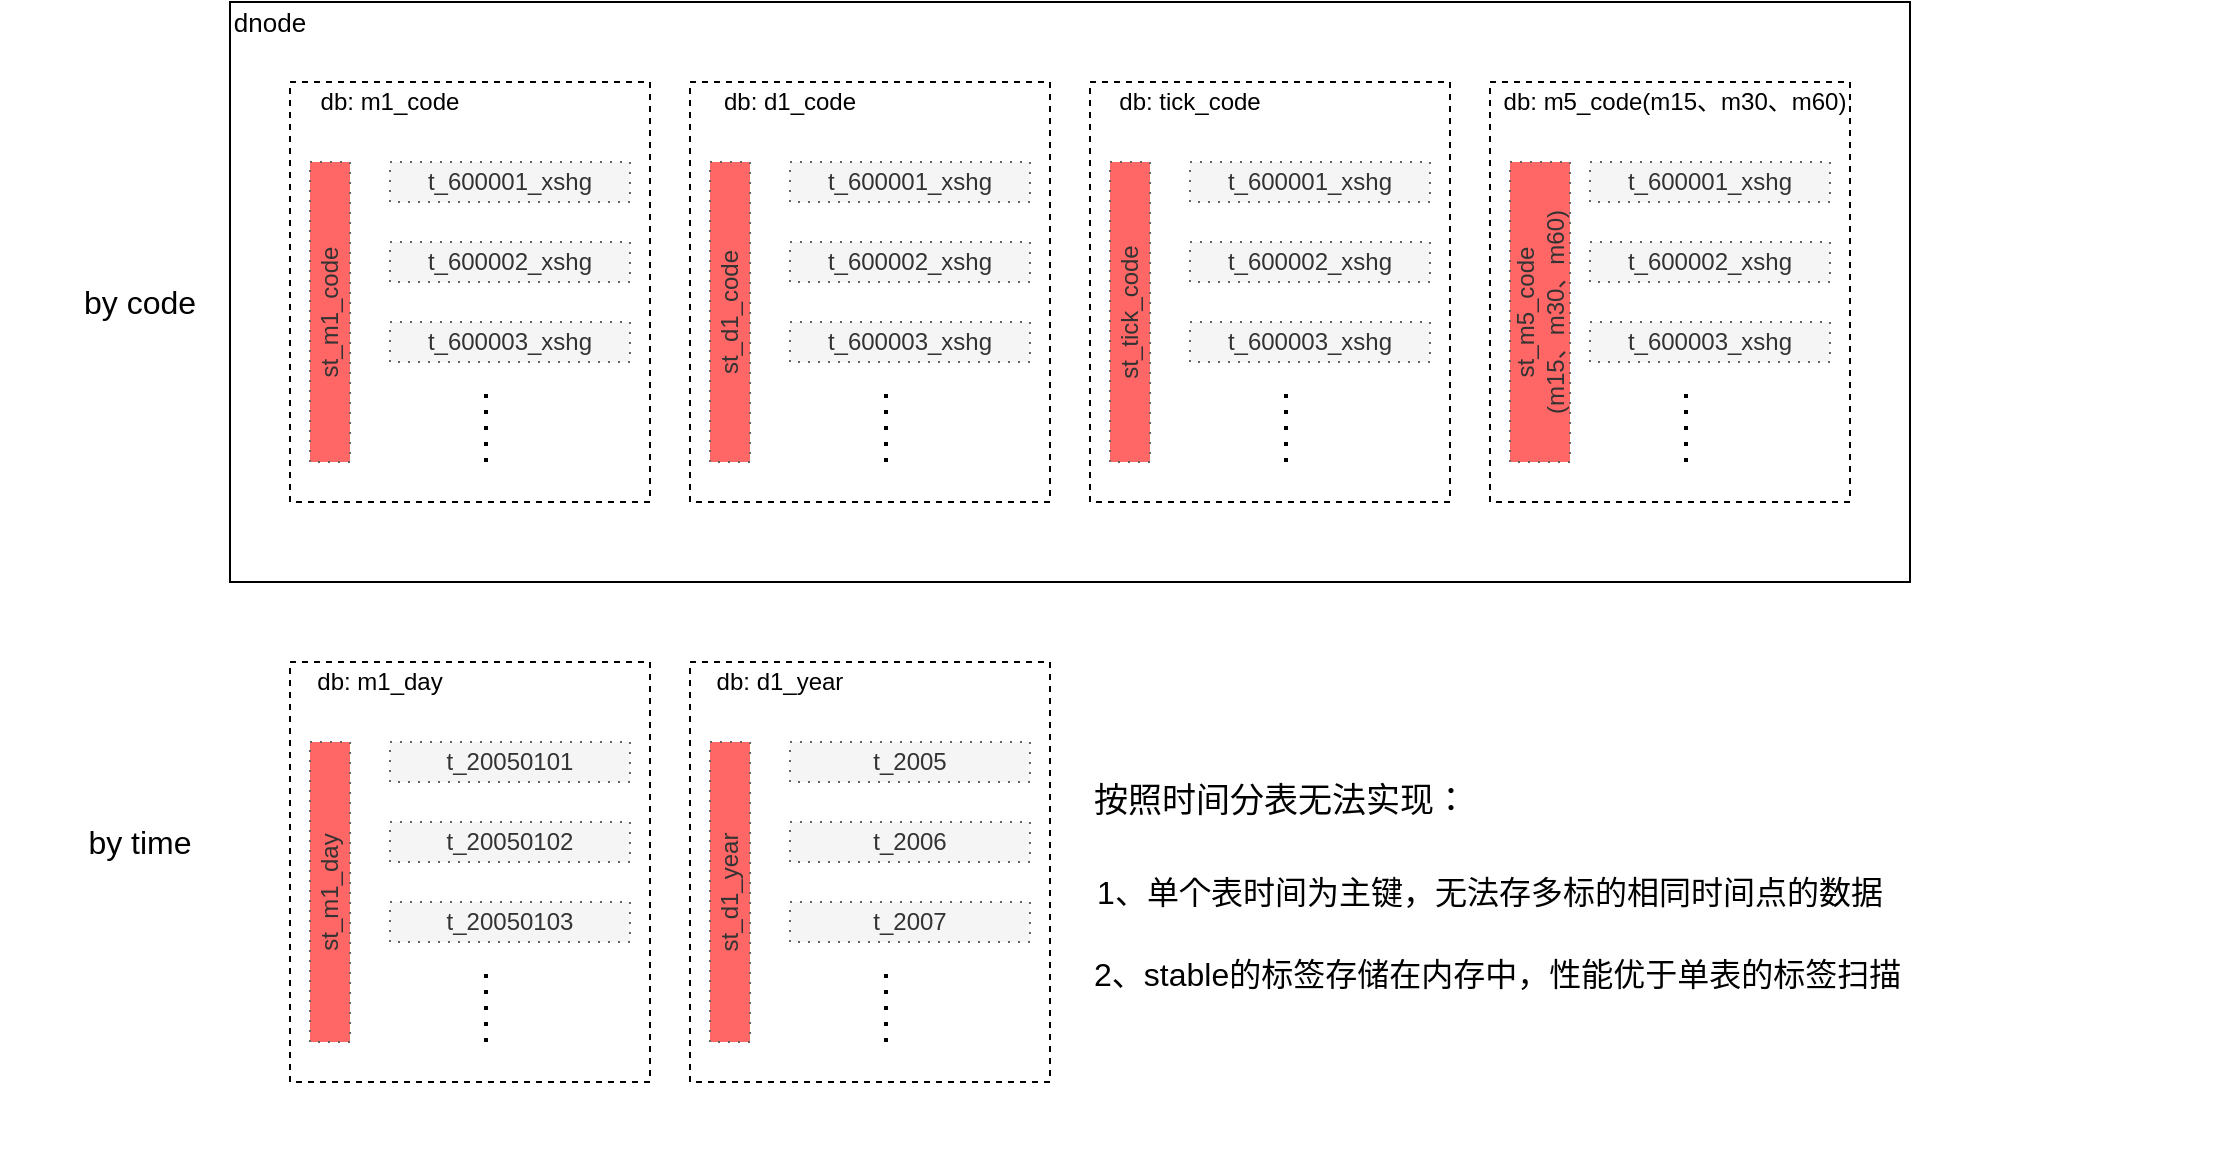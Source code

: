 <mxfile version="14.9.8" type="github">
  <diagram id="kmvxrhg1Oehf3PbseMsF" name="Page-1">
    <mxGraphModel dx="1426" dy="794" grid="1" gridSize="10" guides="1" tooltips="1" connect="1" arrows="1" fold="1" page="1" pageScale="1" pageWidth="1200" pageHeight="1600" math="0" shadow="0">
      <root>
        <mxCell id="0" />
        <mxCell id="1" parent="0" />
        <mxCell id="nex2NQOjRkhWRrdXeEYY-35" value="" style="group;" parent="1" vertex="1" connectable="0">
          <mxGeometry x="320" y="170" width="1000" height="580" as="geometry" />
        </mxCell>
        <mxCell id="nex2NQOjRkhWRrdXeEYY-1" value="" style="rounded=0;whiteSpace=wrap;html=1;sketch=0;" parent="nex2NQOjRkhWRrdXeEYY-35" vertex="1">
          <mxGeometry width="840" height="290" as="geometry" />
        </mxCell>
        <mxCell id="nex2NQOjRkhWRrdXeEYY-2" value="&lt;font style=&quot;font-size: 13px&quot;&gt;dnode&lt;/font&gt;" style="text;html=1;strokeColor=none;fillColor=none;align=center;verticalAlign=middle;whiteSpace=wrap;rounded=0;sketch=0;" parent="nex2NQOjRkhWRrdXeEYY-35" vertex="1">
          <mxGeometry width="40" height="20" as="geometry" />
        </mxCell>
        <mxCell id="nex2NQOjRkhWRrdXeEYY-112" value="" style="group" parent="nex2NQOjRkhWRrdXeEYY-35" vertex="1" connectable="0">
          <mxGeometry x="30" y="40" width="250" height="230" as="geometry" />
        </mxCell>
        <mxCell id="nex2NQOjRkhWRrdXeEYY-3" value="" style="rounded=0;whiteSpace=wrap;html=1;sketch=0;fillColor=#FFFFFF;dashed=1;" parent="nex2NQOjRkhWRrdXeEYY-112" vertex="1">
          <mxGeometry width="180" height="210" as="geometry" />
        </mxCell>
        <mxCell id="nex2NQOjRkhWRrdXeEYY-4" value="db: m1_code" style="text;html=1;strokeColor=none;fillColor=none;align=center;verticalAlign=middle;whiteSpace=wrap;rounded=0;sketch=0;" parent="nex2NQOjRkhWRrdXeEYY-112" vertex="1">
          <mxGeometry x="10" width="80" height="20" as="geometry" />
        </mxCell>
        <mxCell id="nex2NQOjRkhWRrdXeEYY-12" value="t_600002_xshg" style="rounded=0;whiteSpace=wrap;html=1;dashed=1;sketch=0;strokeColor=#666666;fillColor=#f5f5f5;dashPattern=1 4;fontColor=#333333;" parent="nex2NQOjRkhWRrdXeEYY-112" vertex="1">
          <mxGeometry x="50" y="80" width="120" height="20" as="geometry" />
        </mxCell>
        <mxCell id="nex2NQOjRkhWRrdXeEYY-13" value="t_600003_xshg" style="rounded=0;whiteSpace=wrap;html=1;dashed=1;sketch=0;strokeColor=#666666;fillColor=#f5f5f5;dashPattern=1 4;fontColor=#333333;" parent="nex2NQOjRkhWRrdXeEYY-112" vertex="1">
          <mxGeometry x="50" y="120" width="120" height="20" as="geometry" />
        </mxCell>
        <mxCell id="nex2NQOjRkhWRrdXeEYY-14" value="" style="endArrow=none;dashed=1;html=1;dashPattern=1 3;strokeWidth=2;" parent="nex2NQOjRkhWRrdXeEYY-112" edge="1">
          <mxGeometry x="320" y="170" width="50" height="50" as="geometry">
            <mxPoint x="98" y="190" as="sourcePoint" />
            <mxPoint x="98" y="150" as="targetPoint" />
          </mxGeometry>
        </mxCell>
        <mxCell id="nex2NQOjRkhWRrdXeEYY-15" value="t_600001_xshg" style="rounded=0;whiteSpace=wrap;html=1;dashed=1;sketch=0;strokeColor=#666666;fillColor=#f5f5f5;dashPattern=1 4;fontColor=#333333;" parent="nex2NQOjRkhWRrdXeEYY-112" vertex="1">
          <mxGeometry x="50" y="40" width="120" height="20" as="geometry" />
        </mxCell>
        <mxCell id="nex2NQOjRkhWRrdXeEYY-16" value="st_m1_code" style="rounded=0;whiteSpace=wrap;html=1;dashed=1;sketch=0;strokeColor=#666666;dashPattern=1 4;fontColor=#333333;horizontal=0;verticalAlign=middle;fillColor=#FF6666;" parent="nex2NQOjRkhWRrdXeEYY-112" vertex="1">
          <mxGeometry x="10" y="40" width="20" height="150" as="geometry" />
        </mxCell>
        <mxCell id="nex2NQOjRkhWRrdXeEYY-113" value="" style="group" parent="nex2NQOjRkhWRrdXeEYY-35" vertex="1" connectable="0">
          <mxGeometry x="230" y="40" width="180" height="210" as="geometry" />
        </mxCell>
        <mxCell id="nex2NQOjRkhWRrdXeEYY-20" value="" style="rounded=0;whiteSpace=wrap;html=1;sketch=0;fillColor=#FFFFFF;dashed=1;" parent="nex2NQOjRkhWRrdXeEYY-113" vertex="1">
          <mxGeometry width="180" height="210" as="geometry" />
        </mxCell>
        <mxCell id="nex2NQOjRkhWRrdXeEYY-21" value="db: d1_code" style="text;html=1;strokeColor=none;fillColor=none;align=center;verticalAlign=middle;whiteSpace=wrap;rounded=0;sketch=0;" parent="nex2NQOjRkhWRrdXeEYY-113" vertex="1">
          <mxGeometry x="10" width="80" height="20" as="geometry" />
        </mxCell>
        <mxCell id="nex2NQOjRkhWRrdXeEYY-22" value="t_600002_xshg" style="rounded=0;whiteSpace=wrap;html=1;dashed=1;sketch=0;strokeColor=#666666;fillColor=#f5f5f5;dashPattern=1 4;fontColor=#333333;" parent="nex2NQOjRkhWRrdXeEYY-113" vertex="1">
          <mxGeometry x="50" y="80" width="120" height="20" as="geometry" />
        </mxCell>
        <mxCell id="nex2NQOjRkhWRrdXeEYY-23" value="t_600003_xshg" style="rounded=0;whiteSpace=wrap;html=1;dashed=1;sketch=0;strokeColor=#666666;fillColor=#f5f5f5;dashPattern=1 4;fontColor=#333333;" parent="nex2NQOjRkhWRrdXeEYY-113" vertex="1">
          <mxGeometry x="50" y="120" width="120" height="20" as="geometry" />
        </mxCell>
        <mxCell id="nex2NQOjRkhWRrdXeEYY-24" value="" style="endArrow=none;dashed=1;html=1;dashPattern=1 3;strokeWidth=2;" parent="nex2NQOjRkhWRrdXeEYY-113" edge="1">
          <mxGeometry x="320" y="170" width="50" height="50" as="geometry">
            <mxPoint x="98" y="190" as="sourcePoint" />
            <mxPoint x="98" y="150" as="targetPoint" />
          </mxGeometry>
        </mxCell>
        <mxCell id="nex2NQOjRkhWRrdXeEYY-25" value="t_600001_xshg" style="rounded=0;whiteSpace=wrap;html=1;dashed=1;sketch=0;strokeColor=#666666;fillColor=#f5f5f5;dashPattern=1 4;fontColor=#333333;" parent="nex2NQOjRkhWRrdXeEYY-113" vertex="1">
          <mxGeometry x="50" y="40" width="120" height="20" as="geometry" />
        </mxCell>
        <mxCell id="nex2NQOjRkhWRrdXeEYY-26" value="st_d1_code" style="rounded=0;whiteSpace=wrap;html=1;dashed=1;sketch=0;strokeColor=#666666;dashPattern=1 4;fontColor=#333333;horizontal=0;verticalAlign=middle;fillColor=#FF6666;" parent="nex2NQOjRkhWRrdXeEYY-113" vertex="1">
          <mxGeometry x="10" y="40" width="20" height="150" as="geometry" />
        </mxCell>
        <mxCell id="nex2NQOjRkhWRrdXeEYY-114" value="" style="group" parent="nex2NQOjRkhWRrdXeEYY-35" vertex="1" connectable="0">
          <mxGeometry x="430" y="40" width="180" height="210" as="geometry" />
        </mxCell>
        <mxCell id="nex2NQOjRkhWRrdXeEYY-28" value="" style="rounded=0;whiteSpace=wrap;html=1;sketch=0;fillColor=#FFFFFF;dashed=1;" parent="nex2NQOjRkhWRrdXeEYY-114" vertex="1">
          <mxGeometry width="180" height="210" as="geometry" />
        </mxCell>
        <mxCell id="nex2NQOjRkhWRrdXeEYY-29" value="db: tick_code" style="text;html=1;strokeColor=none;fillColor=none;align=center;verticalAlign=middle;whiteSpace=wrap;rounded=0;sketch=0;" parent="nex2NQOjRkhWRrdXeEYY-114" vertex="1">
          <mxGeometry x="10" width="80" height="20" as="geometry" />
        </mxCell>
        <mxCell id="nex2NQOjRkhWRrdXeEYY-30" value="t_600002_xshg" style="rounded=0;whiteSpace=wrap;html=1;dashed=1;sketch=0;strokeColor=#666666;fillColor=#f5f5f5;dashPattern=1 4;fontColor=#333333;" parent="nex2NQOjRkhWRrdXeEYY-114" vertex="1">
          <mxGeometry x="50" y="80" width="120" height="20" as="geometry" />
        </mxCell>
        <mxCell id="nex2NQOjRkhWRrdXeEYY-31" value="t_600003_xshg" style="rounded=0;whiteSpace=wrap;html=1;dashed=1;sketch=0;strokeColor=#666666;fillColor=#f5f5f5;dashPattern=1 4;fontColor=#333333;" parent="nex2NQOjRkhWRrdXeEYY-114" vertex="1">
          <mxGeometry x="50" y="120" width="120" height="20" as="geometry" />
        </mxCell>
        <mxCell id="nex2NQOjRkhWRrdXeEYY-32" value="" style="endArrow=none;dashed=1;html=1;dashPattern=1 3;strokeWidth=2;" parent="nex2NQOjRkhWRrdXeEYY-114" edge="1">
          <mxGeometry x="320" y="170" width="50" height="50" as="geometry">
            <mxPoint x="98" y="190" as="sourcePoint" />
            <mxPoint x="98" y="150" as="targetPoint" />
          </mxGeometry>
        </mxCell>
        <mxCell id="nex2NQOjRkhWRrdXeEYY-33" value="t_600001_xshg" style="rounded=0;whiteSpace=wrap;html=1;dashed=1;sketch=0;strokeColor=#666666;fillColor=#f5f5f5;dashPattern=1 4;fontColor=#333333;" parent="nex2NQOjRkhWRrdXeEYY-114" vertex="1">
          <mxGeometry x="50" y="40" width="120" height="20" as="geometry" />
        </mxCell>
        <mxCell id="nex2NQOjRkhWRrdXeEYY-34" value="st_tick_code" style="rounded=0;whiteSpace=wrap;html=1;dashed=1;sketch=0;strokeColor=#666666;dashPattern=1 4;fontColor=#333333;horizontal=0;verticalAlign=middle;fillColor=#FF6666;" parent="nex2NQOjRkhWRrdXeEYY-114" vertex="1">
          <mxGeometry x="10" y="40" width="20" height="150" as="geometry" />
        </mxCell>
        <mxCell id="nex2NQOjRkhWRrdXeEYY-123" value="" style="group" parent="nex2NQOjRkhWRrdXeEYY-35" vertex="1" connectable="0">
          <mxGeometry x="630" y="40" width="190" height="210" as="geometry" />
        </mxCell>
        <mxCell id="nex2NQOjRkhWRrdXeEYY-124" value="" style="rounded=0;whiteSpace=wrap;html=1;sketch=0;fillColor=#FFFFFF;dashed=1;" parent="nex2NQOjRkhWRrdXeEYY-123" vertex="1">
          <mxGeometry width="180" height="210" as="geometry" />
        </mxCell>
        <mxCell id="nex2NQOjRkhWRrdXeEYY-125" value="db: m5_code(m15、m30、m60)" style="text;html=1;strokeColor=none;fillColor=none;align=center;verticalAlign=middle;whiteSpace=wrap;rounded=0;sketch=0;" parent="nex2NQOjRkhWRrdXeEYY-123" vertex="1">
          <mxGeometry width="185" height="20" as="geometry" />
        </mxCell>
        <mxCell id="nex2NQOjRkhWRrdXeEYY-126" value="t_600002_xshg" style="rounded=0;whiteSpace=wrap;html=1;dashed=1;sketch=0;strokeColor=#666666;fillColor=#f5f5f5;dashPattern=1 4;fontColor=#333333;" parent="nex2NQOjRkhWRrdXeEYY-123" vertex="1">
          <mxGeometry x="50" y="80" width="120" height="20" as="geometry" />
        </mxCell>
        <mxCell id="nex2NQOjRkhWRrdXeEYY-127" value="t_600003_xshg" style="rounded=0;whiteSpace=wrap;html=1;dashed=1;sketch=0;strokeColor=#666666;fillColor=#f5f5f5;dashPattern=1 4;fontColor=#333333;" parent="nex2NQOjRkhWRrdXeEYY-123" vertex="1">
          <mxGeometry x="50" y="120" width="120" height="20" as="geometry" />
        </mxCell>
        <mxCell id="nex2NQOjRkhWRrdXeEYY-128" value="" style="endArrow=none;dashed=1;html=1;dashPattern=1 3;strokeWidth=2;" parent="nex2NQOjRkhWRrdXeEYY-123" edge="1">
          <mxGeometry width="50" height="50" relative="1" as="geometry">
            <mxPoint x="98" y="190" as="sourcePoint" />
            <mxPoint x="98" y="150" as="targetPoint" />
          </mxGeometry>
        </mxCell>
        <mxCell id="nex2NQOjRkhWRrdXeEYY-129" value="t_600001_xshg" style="rounded=0;whiteSpace=wrap;html=1;dashed=1;sketch=0;strokeColor=#666666;fillColor=#f5f5f5;dashPattern=1 4;fontColor=#333333;" parent="nex2NQOjRkhWRrdXeEYY-123" vertex="1">
          <mxGeometry x="50" y="40" width="120" height="20" as="geometry" />
        </mxCell>
        <mxCell id="nex2NQOjRkhWRrdXeEYY-130" value="st_m5_code&lt;br&gt;(m15、m30、m60)" style="rounded=0;whiteSpace=wrap;html=1;dashed=1;sketch=0;strokeColor=#666666;dashPattern=1 4;fontColor=#333333;horizontal=0;verticalAlign=middle;fillColor=#FF6666;" parent="nex2NQOjRkhWRrdXeEYY-123" vertex="1">
          <mxGeometry x="10" y="40" width="30" height="150" as="geometry" />
        </mxCell>
        <mxCell id="Yh-Fu8cFoL9bUZ6iQTn9-1" value="&lt;span style=&quot;font-size: 16px&quot;&gt;1、单个表时间为主键，无法存多标的相同时间点的数据&lt;/span&gt;" style="text;html=1;strokeColor=none;fillColor=none;align=center;verticalAlign=middle;whiteSpace=wrap;rounded=0;" vertex="1" parent="nex2NQOjRkhWRrdXeEYY-35">
          <mxGeometry x="420" y="420" width="420" height="50" as="geometry" />
        </mxCell>
        <mxCell id="Yh-Fu8cFoL9bUZ6iQTn9-2" value="&lt;div style=&quot;text-align: center&quot;&gt;&lt;font face=&quot;helvetica&quot;&gt;&lt;span style=&quot;font-size: 16px&quot;&gt;2、stable的标签存储在内存中，性能优于单表的标签扫描&lt;/span&gt;&lt;/font&gt;&lt;/div&gt;" style="text;whiteSpace=wrap;html=1;" vertex="1" parent="nex2NQOjRkhWRrdXeEYY-35">
          <mxGeometry x="430" y="470" width="410" height="30" as="geometry" />
        </mxCell>
        <mxCell id="Yh-Fu8cFoL9bUZ6iQTn9-5" value="&lt;font style=&quot;font-size: 17px&quot;&gt;按照时间分表无法实现：&lt;/font&gt;" style="text;html=1;align=left;verticalAlign=middle;resizable=0;points=[];autosize=1;strokeColor=none;" vertex="1" parent="nex2NQOjRkhWRrdXeEYY-35">
          <mxGeometry x="430" y="390" width="200" height="20" as="geometry" />
        </mxCell>
        <mxCell id="nex2NQOjRkhWRrdXeEYY-88" value="" style="group" parent="1" vertex="1" connectable="0">
          <mxGeometry x="350" y="500" width="180" height="210" as="geometry" />
        </mxCell>
        <mxCell id="nex2NQOjRkhWRrdXeEYY-89" value="" style="rounded=0;whiteSpace=wrap;html=1;sketch=0;fillColor=#FFFFFF;dashed=1;" parent="nex2NQOjRkhWRrdXeEYY-88" vertex="1">
          <mxGeometry width="180" height="210" as="geometry" />
        </mxCell>
        <mxCell id="nex2NQOjRkhWRrdXeEYY-90" value="db: m1_day" style="text;html=1;strokeColor=none;fillColor=none;align=center;verticalAlign=middle;whiteSpace=wrap;rounded=0;sketch=0;" parent="nex2NQOjRkhWRrdXeEYY-88" vertex="1">
          <mxGeometry x="10" width="70" height="20" as="geometry" />
        </mxCell>
        <mxCell id="nex2NQOjRkhWRrdXeEYY-91" value="t_20050102" style="rounded=0;whiteSpace=wrap;html=1;dashed=1;sketch=0;strokeColor=#666666;fillColor=#f5f5f5;dashPattern=1 4;fontColor=#333333;" parent="nex2NQOjRkhWRrdXeEYY-88" vertex="1">
          <mxGeometry x="50" y="80" width="120" height="20" as="geometry" />
        </mxCell>
        <mxCell id="nex2NQOjRkhWRrdXeEYY-92" value="t_20050103" style="rounded=0;whiteSpace=wrap;html=1;dashed=1;sketch=0;strokeColor=#666666;fillColor=#f5f5f5;dashPattern=1 4;fontColor=#333333;" parent="nex2NQOjRkhWRrdXeEYY-88" vertex="1">
          <mxGeometry x="50" y="120" width="120" height="20" as="geometry" />
        </mxCell>
        <mxCell id="nex2NQOjRkhWRrdXeEYY-93" value="" style="endArrow=none;dashed=1;html=1;dashPattern=1 3;strokeWidth=2;" parent="nex2NQOjRkhWRrdXeEYY-88" edge="1">
          <mxGeometry width="50" height="50" relative="1" as="geometry">
            <mxPoint x="98" y="190" as="sourcePoint" />
            <mxPoint x="98" y="150" as="targetPoint" />
          </mxGeometry>
        </mxCell>
        <mxCell id="nex2NQOjRkhWRrdXeEYY-94" value="t_20050101" style="rounded=0;whiteSpace=wrap;html=1;dashed=1;sketch=0;strokeColor=#666666;fillColor=#f5f5f5;dashPattern=1 4;fontColor=#333333;" parent="nex2NQOjRkhWRrdXeEYY-88" vertex="1">
          <mxGeometry x="50" y="40" width="120" height="20" as="geometry" />
        </mxCell>
        <mxCell id="nex2NQOjRkhWRrdXeEYY-95" value="st_m1_day" style="rounded=0;whiteSpace=wrap;html=1;dashed=1;sketch=0;strokeColor=#666666;dashPattern=1 4;fontColor=#333333;horizontal=0;verticalAlign=middle;fillColor=#FF6666;" parent="nex2NQOjRkhWRrdXeEYY-88" vertex="1">
          <mxGeometry x="10" y="40" width="20" height="150" as="geometry" />
        </mxCell>
        <mxCell id="nex2NQOjRkhWRrdXeEYY-96" value="" style="group" parent="1" vertex="1" connectable="0">
          <mxGeometry x="550" y="500" width="180" height="210" as="geometry" />
        </mxCell>
        <mxCell id="nex2NQOjRkhWRrdXeEYY-97" value="" style="rounded=0;whiteSpace=wrap;html=1;sketch=0;fillColor=#FFFFFF;dashed=1;" parent="nex2NQOjRkhWRrdXeEYY-96" vertex="1">
          <mxGeometry width="180" height="210" as="geometry" />
        </mxCell>
        <mxCell id="nex2NQOjRkhWRrdXeEYY-98" value="db: d1_year" style="text;html=1;strokeColor=none;fillColor=none;align=center;verticalAlign=middle;whiteSpace=wrap;rounded=0;sketch=0;" parent="nex2NQOjRkhWRrdXeEYY-96" vertex="1">
          <mxGeometry x="10" width="70" height="20" as="geometry" />
        </mxCell>
        <mxCell id="nex2NQOjRkhWRrdXeEYY-99" value="t_2006" style="rounded=0;whiteSpace=wrap;html=1;dashed=1;sketch=0;strokeColor=#666666;fillColor=#f5f5f5;dashPattern=1 4;fontColor=#333333;" parent="nex2NQOjRkhWRrdXeEYY-96" vertex="1">
          <mxGeometry x="50" y="80" width="120" height="20" as="geometry" />
        </mxCell>
        <mxCell id="nex2NQOjRkhWRrdXeEYY-100" value="t_2007" style="rounded=0;whiteSpace=wrap;html=1;dashed=1;sketch=0;strokeColor=#666666;fillColor=#f5f5f5;dashPattern=1 4;fontColor=#333333;" parent="nex2NQOjRkhWRrdXeEYY-96" vertex="1">
          <mxGeometry x="50" y="120" width="120" height="20" as="geometry" />
        </mxCell>
        <mxCell id="nex2NQOjRkhWRrdXeEYY-101" value="" style="endArrow=none;dashed=1;html=1;dashPattern=1 3;strokeWidth=2;" parent="nex2NQOjRkhWRrdXeEYY-96" edge="1">
          <mxGeometry width="50" height="50" relative="1" as="geometry">
            <mxPoint x="98" y="190" as="sourcePoint" />
            <mxPoint x="98" y="150" as="targetPoint" />
          </mxGeometry>
        </mxCell>
        <mxCell id="nex2NQOjRkhWRrdXeEYY-102" value="t_2005" style="rounded=0;whiteSpace=wrap;html=1;dashed=1;sketch=0;strokeColor=#666666;fillColor=#f5f5f5;dashPattern=1 4;fontColor=#333333;" parent="nex2NQOjRkhWRrdXeEYY-96" vertex="1">
          <mxGeometry x="50" y="40" width="120" height="20" as="geometry" />
        </mxCell>
        <mxCell id="nex2NQOjRkhWRrdXeEYY-103" value="st_d1_year" style="rounded=0;whiteSpace=wrap;html=1;dashed=1;sketch=0;strokeColor=#666666;dashPattern=1 4;fontColor=#333333;horizontal=0;verticalAlign=middle;fillColor=#FF6666;" parent="nex2NQOjRkhWRrdXeEYY-96" vertex="1">
          <mxGeometry x="10" y="40" width="20" height="150" as="geometry" />
        </mxCell>
        <mxCell id="nex2NQOjRkhWRrdXeEYY-116" value="by code" style="text;html=1;strokeColor=none;fillColor=none;align=center;verticalAlign=middle;whiteSpace=wrap;rounded=0;dashed=1;dashPattern=1 4;sketch=0;fontSize=16;" parent="1" vertex="1">
          <mxGeometry x="240" y="310" width="70" height="20" as="geometry" />
        </mxCell>
        <mxCell id="nex2NQOjRkhWRrdXeEYY-117" value="by time" style="text;html=1;strokeColor=none;fillColor=none;align=center;verticalAlign=middle;whiteSpace=wrap;rounded=0;dashed=1;dashPattern=1 4;sketch=0;fontSize=16;" parent="1" vertex="1">
          <mxGeometry x="205" y="560" width="140" height="60" as="geometry" />
        </mxCell>
      </root>
    </mxGraphModel>
  </diagram>
</mxfile>

